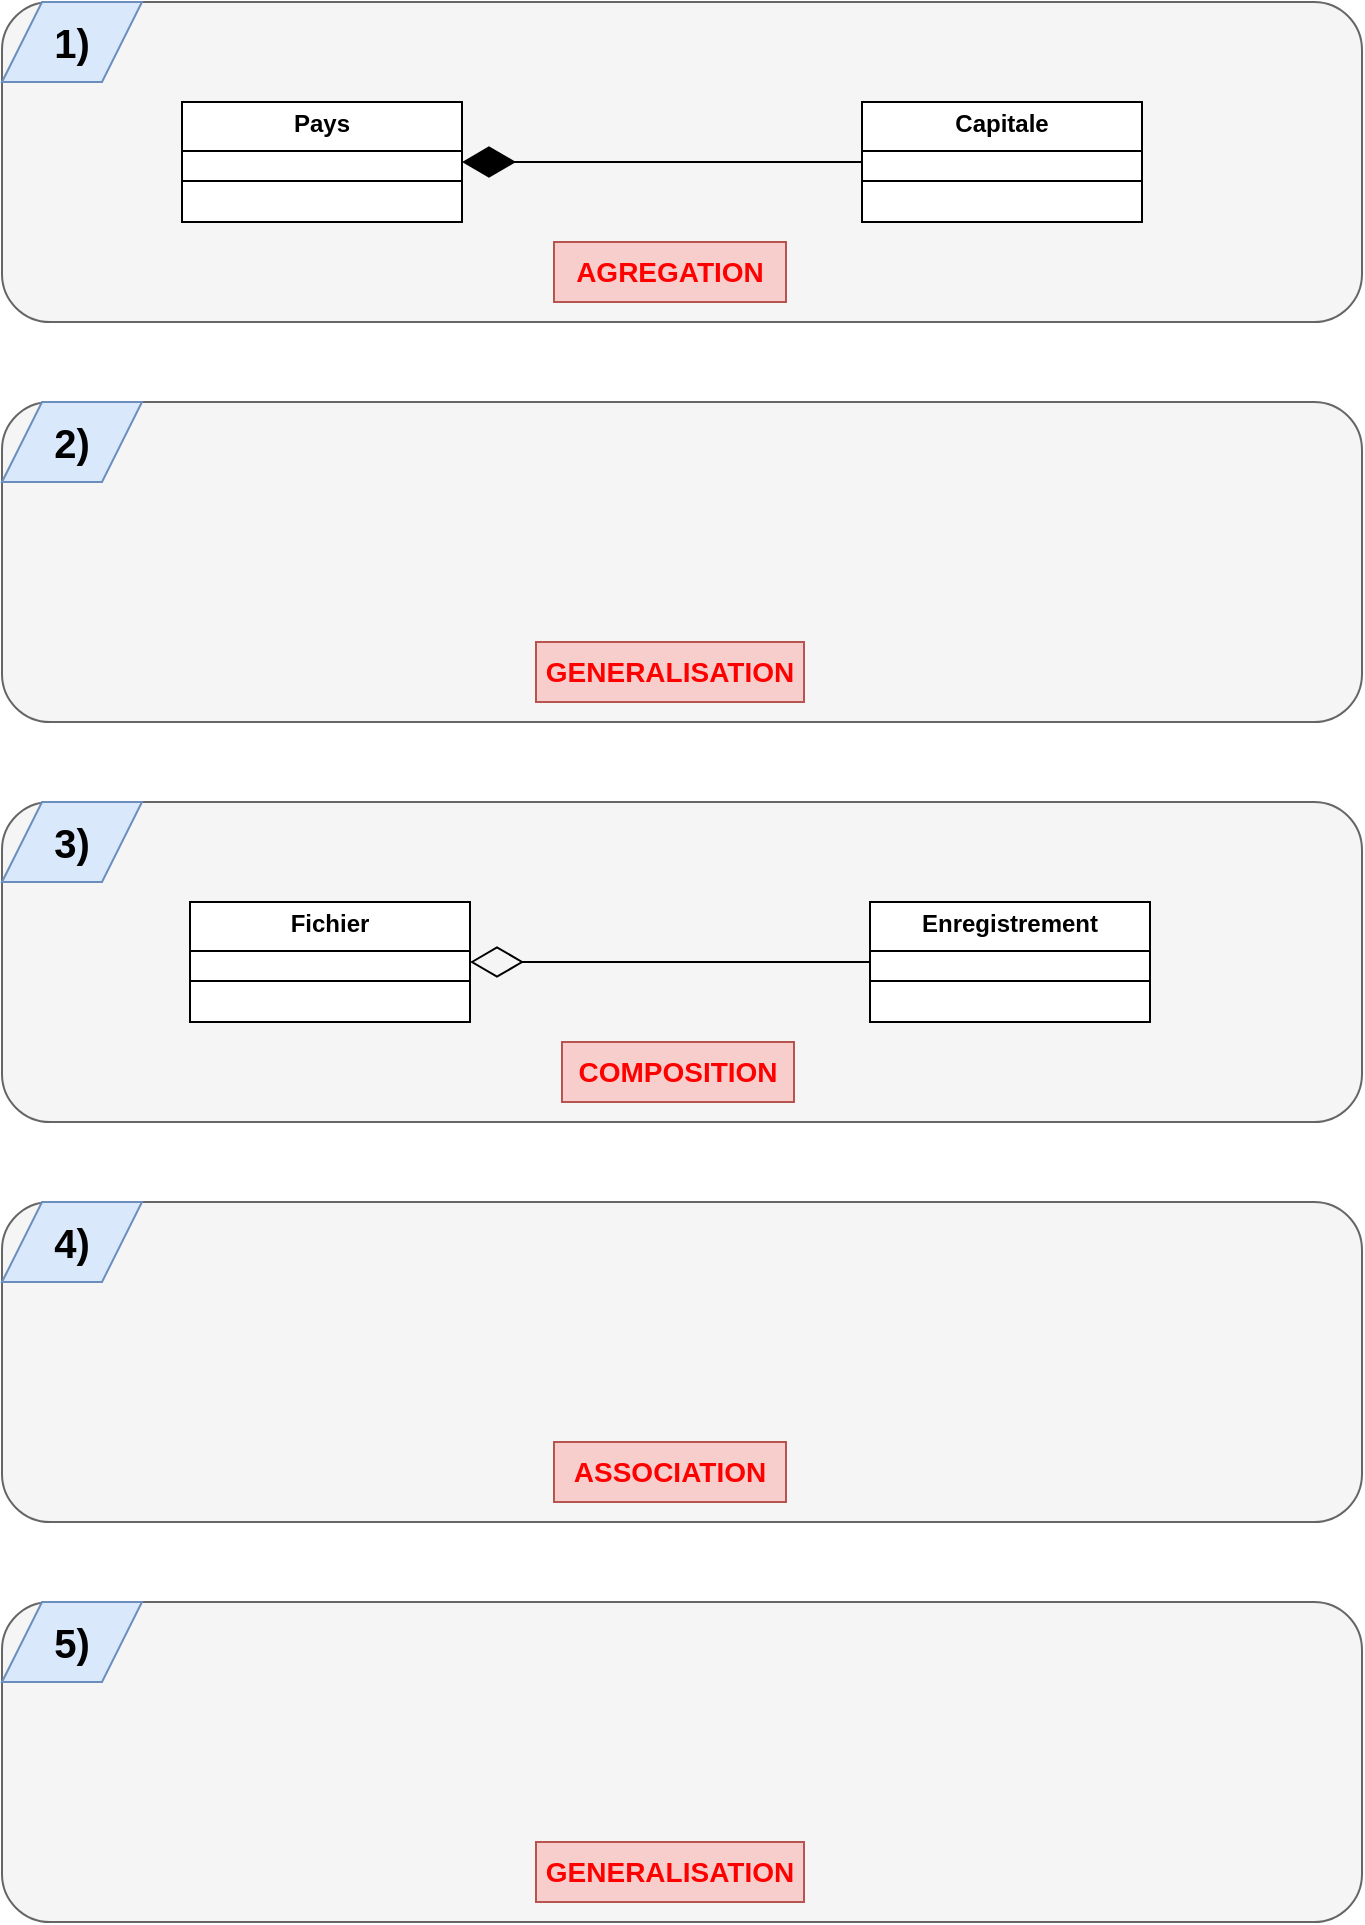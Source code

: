 <mxfile version="27.0.6">
  <diagram name="Page-1" id="fGesdjonegO0L1L9pHMr">
    <mxGraphModel dx="898" dy="750" grid="1" gridSize="10" guides="1" tooltips="1" connect="1" arrows="1" fold="1" page="1" pageScale="1" pageWidth="827" pageHeight="1169" math="0" shadow="0">
      <root>
        <mxCell id="0" />
        <mxCell id="1" parent="0" />
        <mxCell id="_dUHm0INQjYrLBaSXBUF-5" value="" style="rounded=1;whiteSpace=wrap;html=1;fillColor=#f5f5f5;fontColor=#333333;strokeColor=#666666;" vertex="1" parent="1">
          <mxGeometry x="80" y="480" width="680" height="160" as="geometry" />
        </mxCell>
        <mxCell id="5g9vw5iDV2U8HIUjXelG-1" value="" style="rounded=1;whiteSpace=wrap;html=1;fillColor=#f5f5f5;fontColor=#333333;strokeColor=#666666;" parent="1" vertex="1">
          <mxGeometry x="80" y="80" width="680" height="160" as="geometry" />
        </mxCell>
        <mxCell id="5g9vw5iDV2U8HIUjXelG-2" value="&lt;p style=&quot;margin:0px;margin-top:4px;text-align:center;&quot;&gt;&lt;b&gt;Pays&lt;/b&gt;&lt;/p&gt;&lt;hr size=&quot;1&quot; style=&quot;border-style:solid;&quot;&gt;&lt;div style=&quot;height:2px;&quot;&gt;&lt;/div&gt;&lt;hr size=&quot;1&quot; style=&quot;border-style:solid;&quot;&gt;&lt;div style=&quot;height:2px;&quot;&gt;&lt;/div&gt;" style="verticalAlign=top;align=left;overflow=fill;html=1;whiteSpace=wrap;" parent="1" vertex="1">
          <mxGeometry x="170" y="130" width="140" height="60" as="geometry" />
        </mxCell>
        <mxCell id="5g9vw5iDV2U8HIUjXelG-3" value="&lt;p style=&quot;margin:0px;margin-top:4px;text-align:center;&quot;&gt;&lt;b&gt;Capitale&lt;/b&gt;&lt;/p&gt;&lt;hr size=&quot;1&quot; style=&quot;border-style:solid;&quot;&gt;&lt;div style=&quot;height:2px;&quot;&gt;&lt;/div&gt;&lt;hr size=&quot;1&quot; style=&quot;border-style:solid;&quot;&gt;&lt;div style=&quot;height:2px;&quot;&gt;&lt;/div&gt;" style="verticalAlign=top;align=left;overflow=fill;html=1;whiteSpace=wrap;" parent="1" vertex="1">
          <mxGeometry x="510" y="130" width="140" height="60" as="geometry" />
        </mxCell>
        <mxCell id="5g9vw5iDV2U8HIUjXelG-6" value="" style="endArrow=diamondThin;endFill=1;endSize=24;html=1;rounded=0;entryX=1;entryY=0.5;entryDx=0;entryDy=0;exitX=0;exitY=0.5;exitDx=0;exitDy=0;" parent="1" source="5g9vw5iDV2U8HIUjXelG-3" target="5g9vw5iDV2U8HIUjXelG-2" edge="1">
          <mxGeometry width="160" relative="1" as="geometry">
            <mxPoint x="330" y="290" as="sourcePoint" />
            <mxPoint x="490" y="290" as="targetPoint" />
          </mxGeometry>
        </mxCell>
        <mxCell id="5g9vw5iDV2U8HIUjXelG-7" value="&lt;b&gt;&lt;font style=&quot;color: light-dark(rgb(255, 0, 0), rgb(237, 237, 237)); font-size: 14px;&quot;&gt;AGREGATION&lt;/font&gt;&lt;/b&gt;" style="text;html=1;align=center;verticalAlign=middle;whiteSpace=wrap;rounded=0;fillColor=#f8cecc;strokeColor=#b85450;" parent="1" vertex="1">
          <mxGeometry x="356" y="200" width="116" height="30" as="geometry" />
        </mxCell>
        <mxCell id="5g9vw5iDV2U8HIUjXelG-8" value="&lt;b&gt;&lt;font style=&quot;font-size: 20px;&quot;&gt;1)&lt;/font&gt;&lt;/b&gt;" style="shape=parallelogram;perimeter=parallelogramPerimeter;whiteSpace=wrap;html=1;fixedSize=1;fillColor=#dae8fc;strokeColor=#6c8ebf;" parent="1" vertex="1">
          <mxGeometry x="80" y="80" width="70" height="40" as="geometry" />
        </mxCell>
        <mxCell id="5g9vw5iDV2U8HIUjXelG-9" value="" style="rounded=1;whiteSpace=wrap;html=1;fillColor=#f5f5f5;fontColor=#333333;strokeColor=#666666;" parent="1" vertex="1">
          <mxGeometry x="80" y="280" width="680" height="160" as="geometry" />
        </mxCell>
        <mxCell id="5g9vw5iDV2U8HIUjXelG-10" value="&lt;b&gt;&lt;font style=&quot;font-size: 20px;&quot;&gt;2)&lt;/font&gt;&lt;/b&gt;" style="shape=parallelogram;perimeter=parallelogramPerimeter;whiteSpace=wrap;html=1;fixedSize=1;fillColor=#dae8fc;strokeColor=#6c8ebf;" parent="1" vertex="1">
          <mxGeometry x="80" y="280" width="70" height="40" as="geometry" />
        </mxCell>
        <mxCell id="_dUHm0INQjYrLBaSXBUF-1" value="&lt;p style=&quot;margin:0px;margin-top:4px;text-align:center;&quot;&gt;&lt;b&gt;Fichier&lt;/b&gt;&lt;/p&gt;&lt;hr size=&quot;1&quot; style=&quot;border-style:solid;&quot;&gt;&lt;div style=&quot;height:2px;&quot;&gt;&lt;/div&gt;&lt;hr size=&quot;1&quot; style=&quot;border-style:solid;&quot;&gt;&lt;div style=&quot;height:2px;&quot;&gt;&lt;/div&gt;" style="verticalAlign=top;align=left;overflow=fill;html=1;whiteSpace=wrap;" vertex="1" parent="1">
          <mxGeometry x="174" y="530" width="140" height="60" as="geometry" />
        </mxCell>
        <mxCell id="_dUHm0INQjYrLBaSXBUF-2" value="&lt;p style=&quot;margin:0px;margin-top:4px;text-align:center;&quot;&gt;&lt;b&gt;Enregistrement&lt;/b&gt;&lt;/p&gt;&lt;hr size=&quot;1&quot; style=&quot;border-style:solid;&quot;&gt;&lt;div style=&quot;height:2px;&quot;&gt;&lt;/div&gt;&lt;hr size=&quot;1&quot; style=&quot;border-style:solid;&quot;&gt;&lt;div style=&quot;height:2px;&quot;&gt;&lt;/div&gt;" style="verticalAlign=top;align=left;overflow=fill;html=1;whiteSpace=wrap;" vertex="1" parent="1">
          <mxGeometry x="514" y="530" width="140" height="60" as="geometry" />
        </mxCell>
        <mxCell id="_dUHm0INQjYrLBaSXBUF-3" value="" style="endArrow=diamondThin;endFill=0;endSize=24;html=1;rounded=0;entryX=1;entryY=0.5;entryDx=0;entryDy=0;exitX=0;exitY=0.5;exitDx=0;exitDy=0;" edge="1" parent="1" source="_dUHm0INQjYrLBaSXBUF-2" target="_dUHm0INQjYrLBaSXBUF-1">
          <mxGeometry width="160" relative="1" as="geometry">
            <mxPoint x="334" y="590" as="sourcePoint" />
            <mxPoint x="494" y="590" as="targetPoint" />
          </mxGeometry>
        </mxCell>
        <mxCell id="_dUHm0INQjYrLBaSXBUF-4" value="&lt;b&gt;&lt;font style=&quot;color: light-dark(rgb(255, 0, 0), rgb(237, 237, 237)); font-size: 14px;&quot;&gt;COMPOSITION&lt;/font&gt;&lt;/b&gt;" style="text;html=1;align=center;verticalAlign=middle;whiteSpace=wrap;rounded=0;fillColor=#f8cecc;strokeColor=#b85450;" vertex="1" parent="1">
          <mxGeometry x="360" y="600" width="116" height="30" as="geometry" />
        </mxCell>
        <mxCell id="_dUHm0INQjYrLBaSXBUF-6" value="&lt;b&gt;&lt;font style=&quot;font-size: 20px;&quot;&gt;3)&lt;/font&gt;&lt;/b&gt;" style="shape=parallelogram;perimeter=parallelogramPerimeter;whiteSpace=wrap;html=1;fixedSize=1;fillColor=#dae8fc;strokeColor=#6c8ebf;" vertex="1" parent="1">
          <mxGeometry x="80" y="480" width="70" height="40" as="geometry" />
        </mxCell>
        <mxCell id="_dUHm0INQjYrLBaSXBUF-7" value="" style="rounded=1;whiteSpace=wrap;html=1;fillColor=#f5f5f5;fontColor=#333333;strokeColor=#666666;" vertex="1" parent="1">
          <mxGeometry x="80" y="680" width="680" height="160" as="geometry" />
        </mxCell>
        <mxCell id="_dUHm0INQjYrLBaSXBUF-8" value="&lt;b&gt;&lt;font style=&quot;font-size: 20px;&quot;&gt;4)&lt;/font&gt;&lt;/b&gt;" style="shape=parallelogram;perimeter=parallelogramPerimeter;whiteSpace=wrap;html=1;fixedSize=1;fillColor=#dae8fc;strokeColor=#6c8ebf;" vertex="1" parent="1">
          <mxGeometry x="80" y="680" width="70" height="40" as="geometry" />
        </mxCell>
        <mxCell id="_dUHm0INQjYrLBaSXBUF-9" value="&lt;b&gt;&lt;font style=&quot;color: light-dark(rgb(255, 0, 0), rgb(237, 237, 237)); font-size: 14px;&quot;&gt;ASSOCIATION&lt;/font&gt;&lt;/b&gt;" style="text;html=1;align=center;verticalAlign=middle;whiteSpace=wrap;rounded=0;fillColor=#f8cecc;strokeColor=#b85450;" vertex="1" parent="1">
          <mxGeometry x="356" y="800" width="116" height="30" as="geometry" />
        </mxCell>
        <mxCell id="_dUHm0INQjYrLBaSXBUF-10" value="" style="rounded=1;whiteSpace=wrap;html=1;fillColor=#f5f5f5;fontColor=#333333;strokeColor=#666666;" vertex="1" parent="1">
          <mxGeometry x="80" y="880" width="680" height="160" as="geometry" />
        </mxCell>
        <mxCell id="_dUHm0INQjYrLBaSXBUF-11" value="&lt;b&gt;&lt;font style=&quot;font-size: 20px;&quot;&gt;5)&lt;/font&gt;&lt;/b&gt;" style="shape=parallelogram;perimeter=parallelogramPerimeter;whiteSpace=wrap;html=1;fixedSize=1;fillColor=#dae8fc;strokeColor=#6c8ebf;" vertex="1" parent="1">
          <mxGeometry x="80" y="880" width="70" height="40" as="geometry" />
        </mxCell>
        <mxCell id="_dUHm0INQjYrLBaSXBUF-12" value="&lt;b&gt;&lt;font style=&quot;color: light-dark(rgb(255, 0, 0), rgb(237, 237, 237)); font-size: 14px;&quot;&gt;GENERALISATION&lt;/font&gt;&lt;/b&gt;" style="text;html=1;align=center;verticalAlign=middle;whiteSpace=wrap;rounded=0;fillColor=#f8cecc;strokeColor=#b85450;" vertex="1" parent="1">
          <mxGeometry x="347" y="1000" width="134" height="30" as="geometry" />
        </mxCell>
        <mxCell id="_dUHm0INQjYrLBaSXBUF-13" value="&lt;b&gt;&lt;font style=&quot;color: light-dark(rgb(255, 0, 0), rgb(237, 237, 237)); font-size: 14px;&quot;&gt;GENERALISATION&lt;/font&gt;&lt;/b&gt;" style="text;html=1;align=center;verticalAlign=middle;whiteSpace=wrap;rounded=0;fillColor=#f8cecc;strokeColor=#b85450;" vertex="1" parent="1">
          <mxGeometry x="347" y="400" width="134" height="30" as="geometry" />
        </mxCell>
      </root>
    </mxGraphModel>
  </diagram>
</mxfile>
